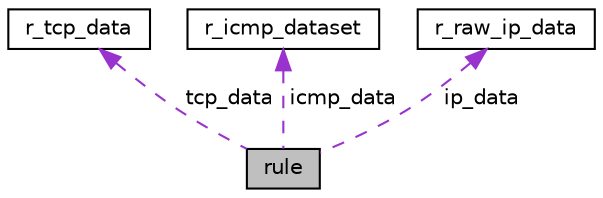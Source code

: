 digraph "rule"
{
 // LATEX_PDF_SIZE
  edge [fontname="Helvetica",fontsize="10",labelfontname="Helvetica",labelfontsize="10"];
  node [fontname="Helvetica",fontsize="10",shape=record];
  Node1 [label="rule",height=0.2,width=0.4,color="black", fillcolor="grey75", style="filled", fontcolor="black",tooltip="the actual data for the rules"];
  Node2 -> Node1 [dir="back",color="darkorchid3",fontsize="10",style="dashed",label=" tcp_data" ,fontname="Helvetica"];
  Node2 [label="r_tcp_data",height=0.2,width=0.4,color="black", fillcolor="white", style="filled",URL="$structr__tcp__data.html",tooltip=" "];
  Node3 -> Node1 [dir="back",color="darkorchid3",fontsize="10",style="dashed",label=" icmp_data" ,fontname="Helvetica"];
  Node3 [label="r_icmp_dataset",height=0.2,width=0.4,color="black", fillcolor="white", style="filled",URL="$structr__icmp__dataset.html",tooltip=" "];
  Node4 -> Node1 [dir="back",color="darkorchid3",fontsize="10",style="dashed",label=" ip_data" ,fontname="Helvetica"];
  Node4 [label="r_raw_ip_data",height=0.2,width=0.4,color="black", fillcolor="white", style="filled",URL="$structr__raw__ip__data.html",tooltip=" "];
}
